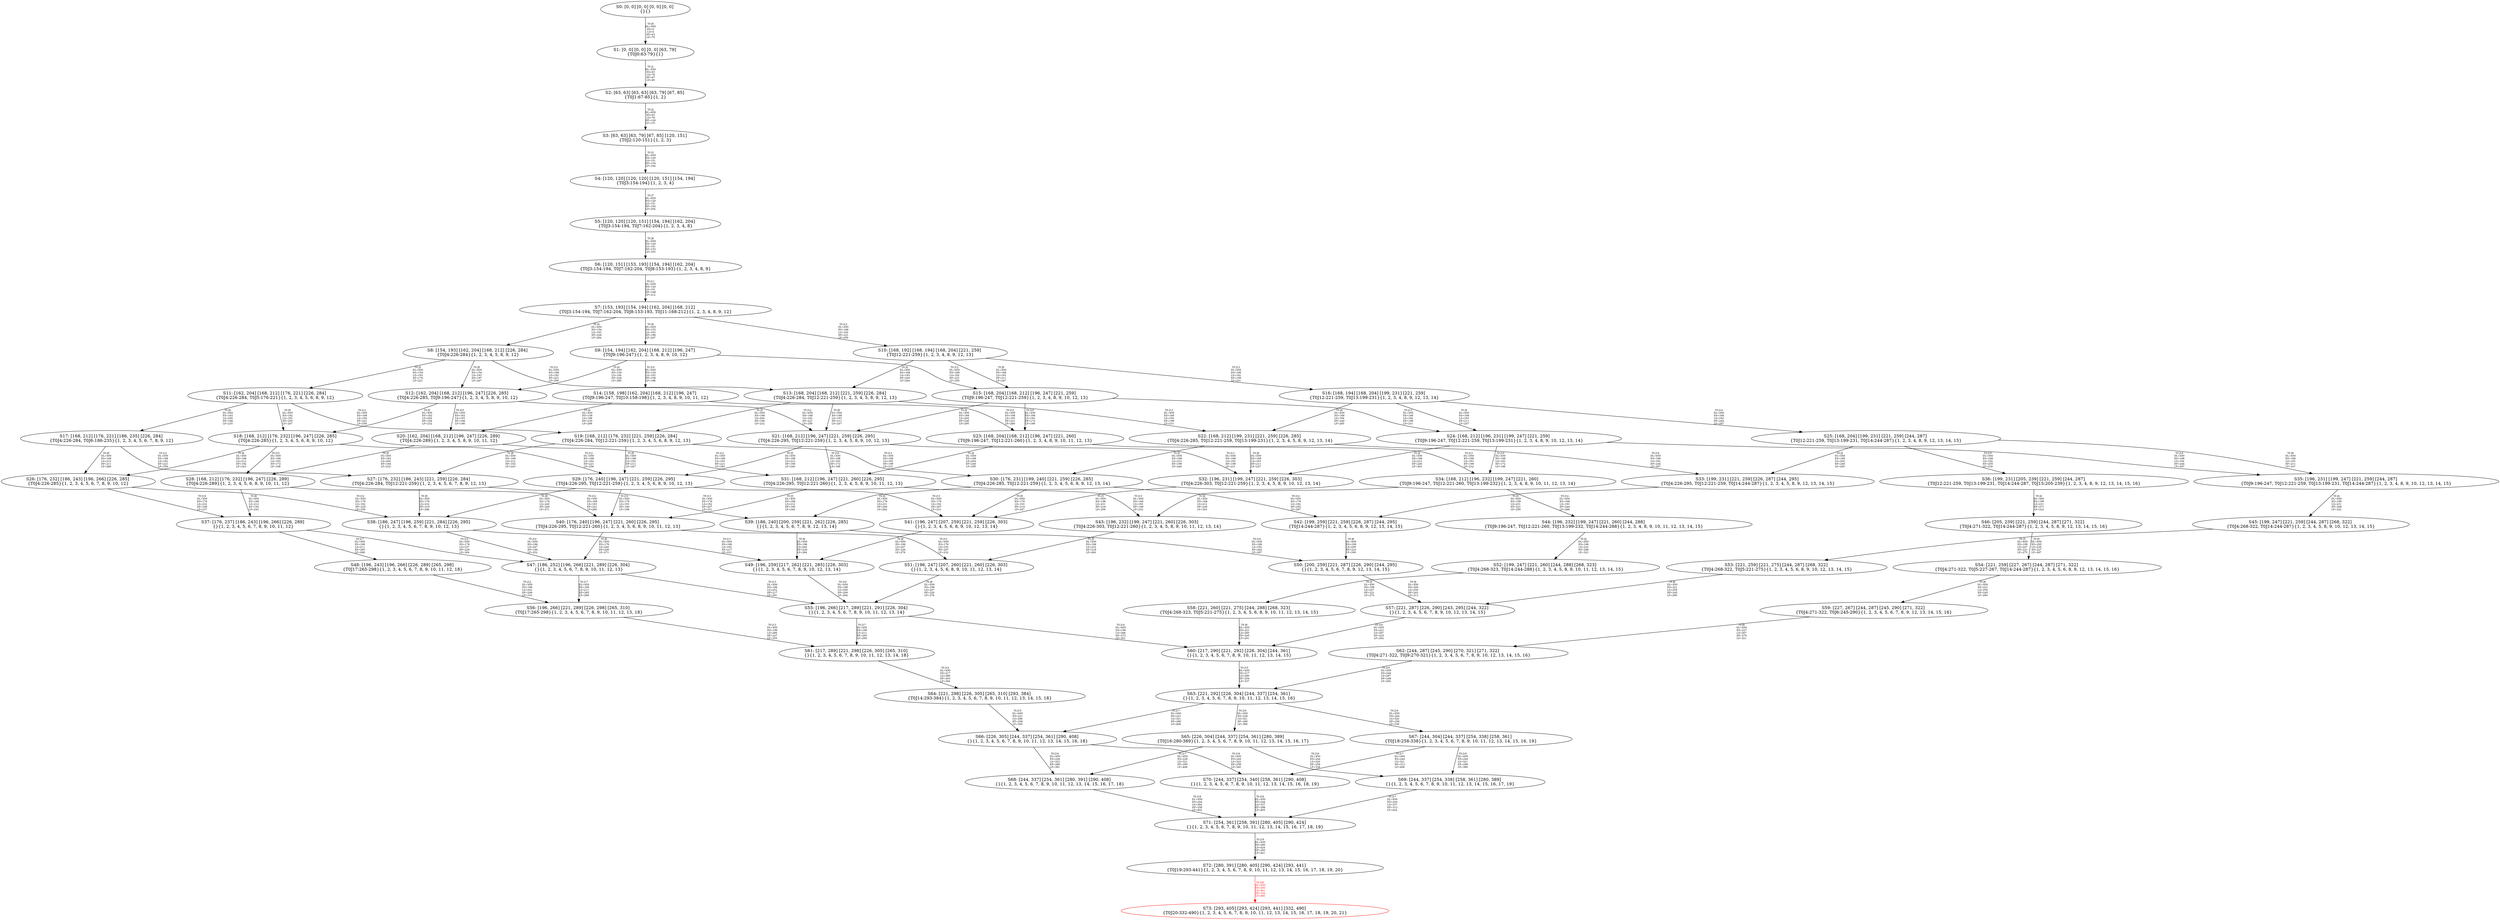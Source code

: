 digraph {
	S0[label="S0: [0, 0] [0, 0] [0, 0] [0, 0] \n{}{}"];
	S1[label="S1: [0, 0] [0, 0] [0, 0] [63, 79] \n{T0J0:63-79}{1}"];
	S2[label="S2: [63, 63] [63, 63] [63, 79] [67, 85] \n{T0J1:67-85}{1, 2}"];
	S3[label="S3: [63, 63] [63, 79] [67, 85] [120, 151] \n{T0J2:120-151}{1, 2, 3}"];
	S4[label="S4: [120, 120] [120, 120] [120, 151] [154, 194] \n{T0J3:154-194}{1, 2, 3, 4}"];
	S5[label="S5: [120, 120] [120, 151] [154, 194] [162, 204] \n{T0J3:154-194, T0J7:162-204}{1, 2, 3, 4, 8}"];
	S6[label="S6: [120, 151] [153, 193] [154, 194] [162, 204] \n{T0J3:154-194, T0J7:162-204, T0J8:153-193}{1, 2, 3, 4, 8, 9}"];
	S7[label="S7: [153, 193] [154, 194] [162, 204] [168, 212] \n{T0J3:154-194, T0J7:162-204, T0J8:153-193, T0J11:168-212}{1, 2, 3, 4, 8, 9, 12}"];
	S8[label="S8: [154, 193] [162, 204] [168, 212] [226, 284] \n{T0J4:226-284}{1, 2, 3, 4, 5, 8, 9, 12}"];
	S9[label="S9: [154, 194] [162, 204] [168, 212] [196, 247] \n{T0J9:196-247}{1, 2, 3, 4, 8, 9, 10, 12}"];
	S10[label="S10: [168, 192] [168, 194] [168, 204] [221, 259] \n{T0J12:221-259}{1, 2, 3, 4, 8, 9, 12, 13}"];
	S11[label="S11: [162, 204] [168, 212] [176, 221] [226, 284] \n{T0J4:226-284, T0J5:176-221}{1, 2, 3, 4, 5, 6, 8, 9, 12}"];
	S12[label="S12: [162, 204] [168, 212] [196, 247] [226, 285] \n{T0J4:226-285, T0J9:196-247}{1, 2, 3, 4, 5, 8, 9, 10, 12}"];
	S13[label="S13: [168, 204] [168, 212] [221, 259] [226, 284] \n{T0J4:226-284, T0J12:221-259}{1, 2, 3, 4, 5, 8, 9, 12, 13}"];
	S14[label="S14: [158, 198] [162, 204] [168, 212] [196, 247] \n{T0J9:196-247, T0J10:158-198}{1, 2, 3, 4, 8, 9, 10, 11, 12}"];
	S15[label="S15: [168, 204] [168, 212] [196, 247] [221, 259] \n{T0J9:196-247, T0J12:221-259}{1, 2, 3, 4, 8, 9, 10, 12, 13}"];
	S16[label="S16: [168, 194] [168, 204] [199, 231] [221, 259] \n{T0J12:221-259, T0J13:199-231}{1, 2, 3, 4, 8, 9, 12, 13, 14}"];
	S17[label="S17: [168, 212] [176, 221] [186, 235] [226, 284] \n{T0J4:226-284, T0J6:186-235}{1, 2, 3, 4, 5, 6, 7, 8, 9, 12}"];
	S18[label="S18: [168, 212] [176, 232] [196, 247] [226, 285] \n{T0J4:226-285}{1, 2, 3, 4, 5, 6, 8, 9, 10, 12}"];
	S19[label="S19: [168, 212] [176, 232] [221, 259] [226, 284] \n{T0J4:226-284, T0J12:221-259}{1, 2, 3, 4, 5, 6, 8, 9, 12, 13}"];
	S20[label="S20: [162, 204] [168, 212] [196, 247] [226, 289] \n{T0J4:226-289}{1, 2, 3, 4, 5, 8, 9, 10, 11, 12}"];
	S21[label="S21: [168, 212] [196, 247] [221, 259] [226, 295] \n{T0J4:226-295, T0J12:221-259}{1, 2, 3, 4, 5, 8, 9, 10, 12, 13}"];
	S22[label="S22: [168, 212] [199, 231] [221, 259] [226, 285] \n{T0J4:226-285, T0J12:221-259, T0J13:199-231}{1, 2, 3, 4, 5, 8, 9, 12, 13, 14}"];
	S23[label="S23: [168, 204] [168, 212] [196, 247] [221, 260] \n{T0J9:196-247, T0J12:221-260}{1, 2, 3, 4, 8, 9, 10, 11, 12, 13}"];
	S24[label="S24: [168, 212] [196, 231] [199, 247] [221, 259] \n{T0J9:196-247, T0J12:221-259, T0J13:199-231}{1, 2, 3, 4, 8, 9, 10, 12, 13, 14}"];
	S25[label="S25: [168, 204] [199, 231] [221, 259] [244, 287] \n{T0J12:221-259, T0J13:199-231, T0J14:244-287}{1, 2, 3, 4, 8, 9, 12, 13, 14, 15}"];
	S26[label="S26: [176, 232] [186, 243] [196, 266] [226, 285] \n{T0J4:226-285}{1, 2, 3, 4, 5, 6, 7, 8, 9, 10, 12}"];
	S27[label="S27: [176, 232] [186, 243] [221, 259] [226, 284] \n{T0J4:226-284, T0J12:221-259}{1, 2, 3, 4, 5, 6, 7, 8, 9, 12, 13}"];
	S28[label="S28: [168, 212] [176, 232] [196, 247] [226, 289] \n{T0J4:226-289}{1, 2, 3, 4, 5, 6, 8, 9, 10, 11, 12}"];
	S29[label="S29: [176, 240] [196, 247] [221, 259] [226, 295] \n{T0J4:226-295, T0J12:221-259}{1, 2, 3, 4, 5, 6, 8, 9, 10, 12, 13}"];
	S30[label="S30: [176, 231] [199, 240] [221, 259] [226, 285] \n{T0J4:226-285, T0J12:221-259}{1, 2, 3, 4, 5, 6, 8, 9, 12, 13, 14}"];
	S31[label="S31: [168, 212] [196, 247] [221, 260] [226, 295] \n{T0J4:226-295, T0J12:221-260}{1, 2, 3, 4, 5, 8, 9, 10, 11, 12, 13}"];
	S32[label="S32: [196, 231] [199, 247] [221, 259] [226, 303] \n{T0J4:226-303, T0J12:221-259}{1, 2, 3, 4, 5, 8, 9, 10, 12, 13, 14}"];
	S33[label="S33: [199, 231] [221, 259] [226, 287] [244, 295] \n{T0J4:226-295, T0J12:221-259, T0J14:244-287}{1, 2, 3, 4, 5, 8, 9, 12, 13, 14, 15}"];
	S34[label="S34: [168, 212] [196, 232] [199, 247] [221, 260] \n{T0J9:196-247, T0J12:221-260, T0J13:199-232}{1, 2, 3, 4, 8, 9, 10, 11, 12, 13, 14}"];
	S35[label="S35: [196, 231] [199, 247] [221, 259] [244, 287] \n{T0J9:196-247, T0J12:221-259, T0J13:199-231, T0J14:244-287}{1, 2, 3, 4, 8, 9, 10, 12, 13, 14, 15}"];
	S36[label="S36: [199, 231] [205, 239] [221, 259] [244, 287] \n{T0J12:221-259, T0J13:199-231, T0J14:244-287, T0J15:205-239}{1, 2, 3, 4, 8, 9, 12, 13, 14, 15, 16}"];
	S37[label="S37: [176, 237] [186, 243] [196, 266] [226, 289] \n{}{1, 2, 3, 4, 5, 6, 7, 8, 9, 10, 11, 12}"];
	S38[label="S38: [186, 247] [196, 259] [221, 284] [226, 295] \n{}{1, 2, 3, 4, 5, 6, 7, 8, 9, 10, 12, 13}"];
	S39[label="S39: [186, 240] [200, 259] [221, 262] [226, 285] \n{}{1, 2, 3, 4, 5, 6, 7, 8, 9, 12, 13, 14}"];
	S40[label="S40: [176, 240] [196, 247] [221, 260] [226, 295] \n{T0J4:226-295, T0J12:221-260}{1, 2, 3, 4, 5, 6, 8, 9, 10, 11, 12, 13}"];
	S41[label="S41: [196, 247] [207, 259] [221, 259] [226, 303] \n{}{1, 2, 3, 4, 5, 6, 8, 9, 10, 12, 13, 14}"];
	S42[label="S42: [199, 259] [221, 259] [226, 287] [244, 295] \n{T0J14:244-287}{1, 2, 3, 4, 5, 6, 8, 9, 12, 13, 14, 15}"];
	S43[label="S43: [196, 232] [199, 247] [221, 260] [226, 303] \n{T0J4:226-303, T0J12:221-260}{1, 2, 3, 4, 5, 8, 9, 10, 11, 12, 13, 14}"];
	S44[label="S44: [196, 232] [199, 247] [221, 260] [244, 288] \n{T0J9:196-247, T0J12:221-260, T0J13:199-232, T0J14:244-288}{1, 2, 3, 4, 8, 9, 10, 11, 12, 13, 14, 15}"];
	S45[label="S45: [199, 247] [221, 259] [244, 287] [268, 322] \n{T0J4:268-322, T0J14:244-287}{1, 2, 3, 4, 5, 8, 9, 10, 12, 13, 14, 15}"];
	S46[label="S46: [205, 239] [221, 259] [244, 287] [271, 322] \n{T0J4:271-322, T0J14:244-287}{1, 2, 3, 4, 5, 8, 9, 12, 13, 14, 15, 16}"];
	S47[label="S47: [186, 252] [196, 266] [221, 289] [226, 304] \n{}{1, 2, 3, 4, 5, 6, 7, 8, 9, 10, 11, 12, 13}"];
	S48[label="S48: [196, 243] [196, 266] [226, 289] [265, 298] \n{T0J17:265-298}{1, 2, 3, 4, 5, 6, 7, 8, 9, 10, 11, 12, 18}"];
	S49[label="S49: [196, 259] [217, 262] [221, 285] [226, 303] \n{}{1, 2, 3, 4, 5, 6, 7, 8, 9, 10, 12, 13, 14}"];
	S50[label="S50: [200, 259] [221, 287] [226, 290] [244, 295] \n{}{1, 2, 3, 4, 5, 6, 7, 8, 9, 12, 13, 14, 15}"];
	S51[label="S51: [196, 247] [207, 260] [221, 260] [226, 303] \n{}{1, 2, 3, 4, 5, 6, 8, 9, 10, 11, 12, 13, 14}"];
	S52[label="S52: [199, 247] [221, 260] [244, 288] [268, 323] \n{T0J4:268-323, T0J14:244-288}{1, 2, 3, 4, 5, 8, 9, 10, 11, 12, 13, 14, 15}"];
	S53[label="S53: [221, 259] [221, 275] [244, 287] [268, 322] \n{T0J4:268-322, T0J5:221-275}{1, 2, 3, 4, 5, 6, 8, 9, 10, 12, 13, 14, 15}"];
	S54[label="S54: [221, 259] [227, 267] [244, 287] [271, 322] \n{T0J4:271-322, T0J5:227-267, T0J14:244-287}{1, 2, 3, 4, 5, 6, 8, 9, 12, 13, 14, 15, 16}"];
	S55[label="S55: [196, 266] [217, 289] [221, 291] [226, 304] \n{}{1, 2, 3, 4, 5, 6, 7, 8, 9, 10, 11, 12, 13, 14}"];
	S56[label="S56: [196, 266] [221, 289] [226, 298] [265, 310] \n{T0J17:265-298}{1, 2, 3, 4, 5, 6, 7, 8, 9, 10, 11, 12, 13, 18}"];
	S57[label="S57: [221, 287] [226, 290] [243, 295] [244, 322] \n{}{1, 2, 3, 4, 5, 6, 7, 8, 9, 10, 12, 13, 14, 15}"];
	S58[label="S58: [221, 260] [221, 275] [244, 288] [268, 323] \n{T0J4:268-323, T0J5:221-275}{1, 2, 3, 4, 5, 6, 8, 9, 10, 11, 12, 13, 14, 15}"];
	S59[label="S59: [227, 267] [244, 287] [245, 290] [271, 322] \n{T0J4:271-322, T0J6:245-290}{1, 2, 3, 4, 5, 6, 7, 8, 9, 12, 13, 14, 15, 16}"];
	S60[label="S60: [217, 290] [221, 292] [226, 304] [244, 361] \n{}{1, 2, 3, 4, 5, 6, 7, 8, 9, 10, 11, 12, 13, 14, 15}"];
	S61[label="S61: [217, 289] [221, 298] [226, 305] [265, 310] \n{}{1, 2, 3, 4, 5, 6, 7, 8, 9, 10, 11, 12, 13, 14, 18}"];
	S62[label="S62: [244, 287] [245, 290] [270, 321] [271, 322] \n{T0J4:271-322, T0J9:270-321}{1, 2, 3, 4, 5, 6, 7, 8, 9, 10, 12, 13, 14, 15, 16}"];
	S63[label="S63: [221, 292] [226, 304] [244, 337] [254, 361] \n{}{1, 2, 3, 4, 5, 6, 7, 8, 9, 10, 11, 12, 13, 14, 15, 16}"];
	S64[label="S64: [221, 298] [226, 305] [265, 310] [293, 384] \n{T0J14:293-384}{1, 2, 3, 4, 5, 6, 7, 8, 9, 10, 11, 12, 13, 14, 15, 18}"];
	S65[label="S65: [226, 304] [244, 337] [254, 361] [280, 389] \n{T0J16:280-389}{1, 2, 3, 4, 5, 6, 7, 8, 9, 10, 11, 12, 13, 14, 15, 16, 17}"];
	S66[label="S66: [226, 305] [244, 337] [254, 361] [290, 408] \n{}{1, 2, 3, 4, 5, 6, 7, 8, 9, 10, 11, 12, 13, 14, 15, 16, 18}"];
	S67[label="S67: [244, 304] [244, 337] [254, 338] [258, 361] \n{T0J18:258-338}{1, 2, 3, 4, 5, 6, 7, 8, 9, 10, 11, 12, 13, 14, 15, 16, 19}"];
	S68[label="S68: [244, 337] [254, 361] [280, 391] [290, 408] \n{}{1, 2, 3, 4, 5, 6, 7, 8, 9, 10, 11, 12, 13, 14, 15, 16, 17, 18}"];
	S69[label="S69: [244, 337] [254, 338] [258, 361] [280, 389] \n{}{1, 2, 3, 4, 5, 6, 7, 8, 9, 10, 11, 12, 13, 14, 15, 16, 17, 19}"];
	S70[label="S70: [244, 337] [254, 340] [258, 361] [290, 408] \n{}{1, 2, 3, 4, 5, 6, 7, 8, 9, 10, 11, 12, 13, 14, 15, 16, 18, 19}"];
	S71[label="S71: [254, 361] [258, 391] [280, 405] [290, 424] \n{}{1, 2, 3, 4, 5, 6, 7, 8, 9, 10, 11, 12, 13, 14, 15, 16, 17, 18, 19}"];
	S72[label="S72: [280, 391] [280, 405] [290, 424] [293, 441] \n{T0J19:293-441}{1, 2, 3, 4, 5, 6, 7, 8, 9, 10, 11, 12, 13, 14, 15, 16, 17, 18, 19, 20}"];
	S73[label="S73: [293, 405] [293, 424] [293, 441] [332, 490] \n{T0J20:332-490}{1, 2, 3, 4, 5, 6, 7, 8, 9, 10, 11, 12, 13, 14, 15, 16, 17, 18, 19, 20, 21}"];
	S0 -> S1[label="T0 J0\nDL=450\nES=0\nLS=0\nEF=63\nLF=79",fontsize=8];
	S1 -> S2[label="T0 J1\nDL=450\nES=63\nLS=79\nEF=67\nLF=85",fontsize=8];
	S2 -> S3[label="T0 J2\nDL=450\nES=63\nLS=79\nEF=120\nLF=151",fontsize=8];
	S3 -> S4[label="T0 J3\nDL=450\nES=120\nLS=151\nEF=154\nLF=194",fontsize=8];
	S4 -> S5[label="T0 J7\nDL=450\nES=120\nLS=151\nEF=162\nLF=204",fontsize=8];
	S5 -> S6[label="T0 J8\nDL=450\nES=120\nLS=151\nEF=153\nLF=193",fontsize=8];
	S6 -> S7[label="T0 J11\nDL=450\nES=120\nLS=151\nEF=168\nLF=212",fontsize=8];
	S7 -> S8[label="T0 J4\nDL=450\nES=154\nLS=193\nEF=226\nLF=284",fontsize=8];
	S7 -> S9[label="T0 J9\nDL=450\nES=153\nLS=193\nEF=196\nLF=247",fontsize=8];
	S7 -> S10[label="T0 J12\nDL=450\nES=168\nLS=192\nEF=221\nLF=259",fontsize=8];
	S8 -> S11[label="T0 J5\nDL=450\nES=154\nLS=193\nEF=176\nLF=221",fontsize=8];
	S8 -> S12[label="T0 J9\nDL=450\nES=154\nLS=193\nEF=197\nLF=247",fontsize=8];
	S8 -> S13[label="T0 J12\nDL=450\nES=168\nLS=192\nEF=221\nLF=259",fontsize=8];
	S9 -> S12[label="T0 J4\nDL=450\nES=154\nLS=194\nEF=226\nLF=285",fontsize=8];
	S9 -> S14[label="T0 J10\nDL=450\nES=154\nLS=193\nEF=158\nLF=198",fontsize=8];
	S9 -> S15[label="T0 J12\nDL=450\nES=168\nLS=192\nEF=221\nLF=259",fontsize=8];
	S10 -> S13[label="T0 J4\nDL=450\nES=168\nLS=193\nEF=240\nLF=284",fontsize=8];
	S10 -> S15[label="T0 J9\nDL=450\nES=168\nLS=193\nEF=211\nLF=247",fontsize=8];
	S10 -> S16[label="T0 J13\nDL=450\nES=168\nLS=192\nEF=199\nLF=231",fontsize=8];
	S11 -> S17[label="T0 J6\nDL=450\nES=162\nLS=204\nEF=186\nLF=235",fontsize=8];
	S11 -> S18[label="T0 J9\nDL=450\nES=162\nLS=193\nEF=205\nLF=247",fontsize=8];
	S11 -> S19[label="T0 J12\nDL=450\nES=168\nLS=192\nEF=221\nLF=259",fontsize=8];
	S12 -> S18[label="T0 J5\nDL=450\nES=162\nLS=204\nEF=184\nLF=232",fontsize=8];
	S12 -> S20[label="T0 J10\nDL=450\nES=162\nLS=193\nEF=166\nLF=198",fontsize=8];
	S12 -> S21[label="T0 J12\nDL=450\nES=168\nLS=192\nEF=221\nLF=259",fontsize=8];
	S13 -> S19[label="T0 J5\nDL=450\nES=168\nLS=204\nEF=190\nLF=232",fontsize=8];
	S13 -> S21[label="T0 J9\nDL=450\nES=168\nLS=193\nEF=211\nLF=247",fontsize=8];
	S13 -> S22[label="T0 J13\nDL=450\nES=168\nLS=192\nEF=199\nLF=231",fontsize=8];
	S14 -> S20[label="T0 J4\nDL=450\nES=158\nLS=198\nEF=230\nLF=289",fontsize=8];
	S14 -> S23[label="T0 J12\nDL=450\nES=168\nLS=193\nEF=221\nLF=260",fontsize=8];
	S15 -> S21[label="T0 J4\nDL=450\nES=168\nLS=204\nEF=240\nLF=295",fontsize=8];
	S15 -> S23[label="T0 J10\nDL=450\nES=168\nLS=193\nEF=172\nLF=198",fontsize=8];
	S15 -> S24[label="T0 J13\nDL=450\nES=168\nLS=192\nEF=199\nLF=231",fontsize=8];
	S16 -> S22[label="T0 J4\nDL=450\nES=168\nLS=194\nEF=240\nLF=285",fontsize=8];
	S16 -> S24[label="T0 J9\nDL=450\nES=168\nLS=193\nEF=211\nLF=247",fontsize=8];
	S16 -> S25[label="T0 J14\nDL=450\nES=168\nLS=192\nEF=244\nLF=287",fontsize=8];
	S17 -> S26[label="T0 J9\nDL=450\nES=168\nLS=212\nEF=211\nLF=266",fontsize=8];
	S17 -> S27[label="T0 J12\nDL=450\nES=168\nLS=192\nEF=221\nLF=259",fontsize=8];
	S18 -> S26[label="T0 J6\nDL=450\nES=168\nLS=212\nEF=192\nLF=243",fontsize=8];
	S18 -> S28[label="T0 J10\nDL=450\nES=168\nLS=193\nEF=172\nLF=198",fontsize=8];
	S18 -> S29[label="T0 J12\nDL=450\nES=168\nLS=192\nEF=221\nLF=259",fontsize=8];
	S19 -> S27[label="T0 J6\nDL=450\nES=168\nLS=212\nEF=192\nLF=243",fontsize=8];
	S19 -> S29[label="T0 J9\nDL=450\nES=168\nLS=193\nEF=211\nLF=247",fontsize=8];
	S19 -> S30[label="T0 J13\nDL=450\nES=168\nLS=192\nEF=199\nLF=231",fontsize=8];
	S20 -> S28[label="T0 J5\nDL=450\nES=162\nLS=204\nEF=184\nLF=232",fontsize=8];
	S20 -> S31[label="T0 J12\nDL=450\nES=168\nLS=193\nEF=221\nLF=260",fontsize=8];
	S21 -> S29[label="T0 J5\nDL=450\nES=168\nLS=212\nEF=190\nLF=240",fontsize=8];
	S21 -> S31[label="T0 J10\nDL=450\nES=168\nLS=193\nEF=172\nLF=198",fontsize=8];
	S21 -> S32[label="T0 J13\nDL=450\nES=168\nLS=192\nEF=199\nLF=231",fontsize=8];
	S22 -> S30[label="T0 J5\nDL=450\nES=168\nLS=212\nEF=190\nLF=240",fontsize=8];
	S22 -> S32[label="T0 J9\nDL=450\nES=168\nLS=193\nEF=211\nLF=247",fontsize=8];
	S22 -> S33[label="T0 J14\nDL=450\nES=168\nLS=192\nEF=244\nLF=287",fontsize=8];
	S23 -> S31[label="T0 J4\nDL=450\nES=168\nLS=204\nEF=240\nLF=295",fontsize=8];
	S23 -> S34[label="T0 J13\nDL=450\nES=168\nLS=193\nEF=199\nLF=232",fontsize=8];
	S24 -> S32[label="T0 J4\nDL=450\nES=168\nLS=212\nEF=240\nLF=303",fontsize=8];
	S24 -> S34[label="T0 J10\nDL=450\nES=168\nLS=193\nEF=172\nLF=198",fontsize=8];
	S24 -> S35[label="T0 J14\nDL=450\nES=168\nLS=192\nEF=244\nLF=287",fontsize=8];
	S25 -> S33[label="T0 J4\nDL=450\nES=168\nLS=204\nEF=240\nLF=295",fontsize=8];
	S25 -> S35[label="T0 J9\nDL=450\nES=168\nLS=193\nEF=211\nLF=247",fontsize=8];
	S25 -> S36[label="T0 J15\nDL=450\nES=168\nLS=192\nEF=205\nLF=239",fontsize=8];
	S26 -> S37[label="T0 J10\nDL=450\nES=176\nLS=232\nEF=180\nLF=237",fontsize=8];
	S26 -> S38[label="T0 J12\nDL=450\nES=176\nLS=192\nEF=229\nLF=259",fontsize=8];
	S27 -> S38[label="T0 J9\nDL=450\nES=176\nLS=232\nEF=219\nLF=286",fontsize=8];
	S27 -> S39[label="T0 J13\nDL=450\nES=176\nLS=192\nEF=207\nLF=231",fontsize=8];
	S28 -> S37[label="T0 J6\nDL=450\nES=168\nLS=212\nEF=192\nLF=243",fontsize=8];
	S28 -> S40[label="T0 J12\nDL=450\nES=168\nLS=193\nEF=221\nLF=260",fontsize=8];
	S29 -> S38[label="T0 J6\nDL=450\nES=176\nLS=240\nEF=200\nLF=271",fontsize=8];
	S29 -> S40[label="T0 J10\nDL=450\nES=176\nLS=193\nEF=180\nLF=198",fontsize=8];
	S29 -> S41[label="T0 J13\nDL=450\nES=176\nLS=192\nEF=207\nLF=231",fontsize=8];
	S30 -> S39[label="T0 J6\nDL=450\nES=176\nLS=231\nEF=200\nLF=262",fontsize=8];
	S30 -> S41[label="T0 J9\nDL=450\nES=176\nLS=193\nEF=219\nLF=247",fontsize=8];
	S30 -> S42[label="T0 J14\nDL=450\nES=176\nLS=192\nEF=252\nLF=287",fontsize=8];
	S31 -> S40[label="T0 J5\nDL=450\nES=168\nLS=212\nEF=190\nLF=240",fontsize=8];
	S31 -> S43[label="T0 J13\nDL=450\nES=168\nLS=193\nEF=199\nLF=232",fontsize=8];
	S32 -> S41[label="T0 J5\nDL=450\nES=196\nLS=231\nEF=218\nLF=259",fontsize=8];
	S33 -> S42[label="T0 J5\nDL=450\nES=199\nLS=231\nEF=221\nLF=259",fontsize=8];
	S34 -> S43[label="T0 J4\nDL=450\nES=168\nLS=212\nEF=240\nLF=303",fontsize=8];
	S34 -> S44[label="T0 J14\nDL=450\nES=168\nLS=193\nEF=244\nLF=288",fontsize=8];
	S35 -> S45[label="T0 J4\nDL=450\nES=196\nLS=231\nEF=268\nLF=322",fontsize=8];
	S36 -> S46[label="T0 J4\nDL=450\nES=199\nLS=231\nEF=271\nLF=322",fontsize=8];
	S37 -> S47[label="T0 J12\nDL=450\nES=176\nLS=237\nEF=229\nLF=304",fontsize=8];
	S37 -> S48[label="T0 J17\nDL=450\nES=196\nLS=211\nEF=265\nLF=298",fontsize=8];
	S38 -> S47[label="T0 J10\nDL=450\nES=186\nLS=247\nEF=190\nLF=252",fontsize=8];
	S38 -> S49[label="T0 J13\nDL=450\nES=186\nLS=192\nEF=217\nLF=231",fontsize=8];
	S39 -> S49[label="T0 J9\nDL=450\nES=186\nLS=240\nEF=229\nLF=294",fontsize=8];
	S39 -> S50[label="T0 J14\nDL=450\nES=186\nLS=192\nEF=262\nLF=287",fontsize=8];
	S40 -> S47[label="T0 J6\nDL=450\nES=176\nLS=240\nEF=200\nLF=271",fontsize=8];
	S40 -> S51[label="T0 J13\nDL=450\nES=176\nLS=193\nEF=207\nLF=232",fontsize=8];
	S41 -> S49[label="T0 J6\nDL=450\nES=196\nLS=247\nEF=220\nLF=278",fontsize=8];
	S42 -> S50[label="T0 J6\nDL=450\nES=199\nLS=259\nEF=223\nLF=290",fontsize=8];
	S43 -> S51[label="T0 J5\nDL=450\nES=196\nLS=232\nEF=218\nLF=260",fontsize=8];
	S44 -> S52[label="T0 J4\nDL=450\nES=196\nLS=232\nEF=268\nLF=323",fontsize=8];
	S45 -> S53[label="T0 J5\nDL=450\nES=199\nLS=247\nEF=221\nLF=275",fontsize=8];
	S46 -> S54[label="T0 J5\nDL=450\nES=205\nLS=239\nEF=227\nLF=267",fontsize=8];
	S47 -> S55[label="T0 J13\nDL=450\nES=186\nLS=252\nEF=217\nLF=291",fontsize=8];
	S47 -> S56[label="T0 J17\nDL=450\nES=196\nLS=211\nEF=265\nLF=298",fontsize=8];
	S48 -> S56[label="T0 J12\nDL=450\nES=196\nLS=243\nEF=249\nLF=310",fontsize=8];
	S49 -> S55[label="T0 J10\nDL=450\nES=196\nLS=259\nEF=200\nLF=264",fontsize=8];
	S50 -> S57[label="T0 J9\nDL=450\nES=200\nLS=259\nEF=243\nLF=313",fontsize=8];
	S51 -> S55[label="T0 J6\nDL=450\nES=196\nLS=247\nEF=220\nLF=278",fontsize=8];
	S52 -> S58[label="T0 J5\nDL=450\nES=199\nLS=247\nEF=221\nLF=275",fontsize=8];
	S53 -> S57[label="T0 J6\nDL=450\nES=221\nLS=259\nEF=245\nLF=290",fontsize=8];
	S54 -> S59[label="T0 J6\nDL=450\nES=221\nLS=259\nEF=245\nLF=290",fontsize=8];
	S55 -> S60[label="T0 J14\nDL=450\nES=196\nLS=266\nEF=272\nLF=361",fontsize=8];
	S55 -> S61[label="T0 J17\nDL=450\nES=196\nLS=211\nEF=265\nLF=298",fontsize=8];
	S56 -> S61[label="T0 J13\nDL=450\nES=196\nLS=266\nEF=227\nLF=305",fontsize=8];
	S57 -> S60[label="T0 J10\nDL=450\nES=221\nLS=287\nEF=225\nLF=292",fontsize=8];
	S58 -> S60[label="T0 J6\nDL=450\nES=221\nLS=260\nEF=245\nLF=291",fontsize=8];
	S59 -> S62[label="T0 J9\nDL=450\nES=227\nLS=267\nEF=270\nLF=321",fontsize=8];
	S60 -> S63[label="T0 J15\nDL=450\nES=217\nLS=290\nEF=254\nLF=337",fontsize=8];
	S61 -> S64[label="T0 J14\nDL=450\nES=217\nLS=289\nEF=293\nLF=384",fontsize=8];
	S62 -> S63[label="T0 J10\nDL=450\nES=244\nLS=287\nEF=248\nLF=292",fontsize=8];
	S63 -> S65[label="T0 J16\nDL=450\nES=226\nLS=321\nEF=280\nLF=389",fontsize=8];
	S63 -> S66[label="T0 J17\nDL=450\nES=221\nLS=321\nEF=290\nLF=408",fontsize=8];
	S63 -> S67[label="T0 J18\nDL=450\nES=244\nLS=320\nEF=258\nLF=338",fontsize=8];
	S64 -> S66[label="T0 J15\nDL=450\nES=221\nLS=298\nEF=258\nLF=345",fontsize=8];
	S65 -> S68[label="T0 J17\nDL=450\nES=226\nLS=321\nEF=295\nLF=408",fontsize=8];
	S65 -> S69[label="T0 J18\nDL=450\nES=244\nLS=320\nEF=258\nLF=338",fontsize=8];
	S66 -> S68[label="T0 J16\nDL=450\nES=226\nLS=323\nEF=280\nLF=391",fontsize=8];
	S66 -> S70[label="T0 J18\nDL=450\nES=244\nLS=322\nEF=258\nLF=340",fontsize=8];
	S67 -> S69[label="T0 J16\nDL=450\nES=244\nLS=321\nEF=298\nLF=389",fontsize=8];
	S67 -> S70[label="T0 J17\nDL=450\nES=244\nLS=321\nEF=313\nLF=408",fontsize=8];
	S68 -> S71[label="T0 J18\nDL=450\nES=244\nLS=384\nEF=258\nLF=402",fontsize=8];
	S69 -> S71[label="T0 J17\nDL=450\nES=244\nLS=337\nEF=313\nLF=424",fontsize=8];
	S70 -> S71[label="T0 J16\nDL=450\nES=244\nLS=337\nEF=298\nLF=405",fontsize=8];
	S71 -> S72[label="T0 J19\nDL=450\nES=280\nLS=424\nEF=293\nLF=441",fontsize=8];
	S72 -> S73[label="T0 J20\nDL=450\nES=293\nLS=441\nEF=332\nLF=490",color=Red,fontcolor=Red,fontsize=8];
S73[color=Red];
}
